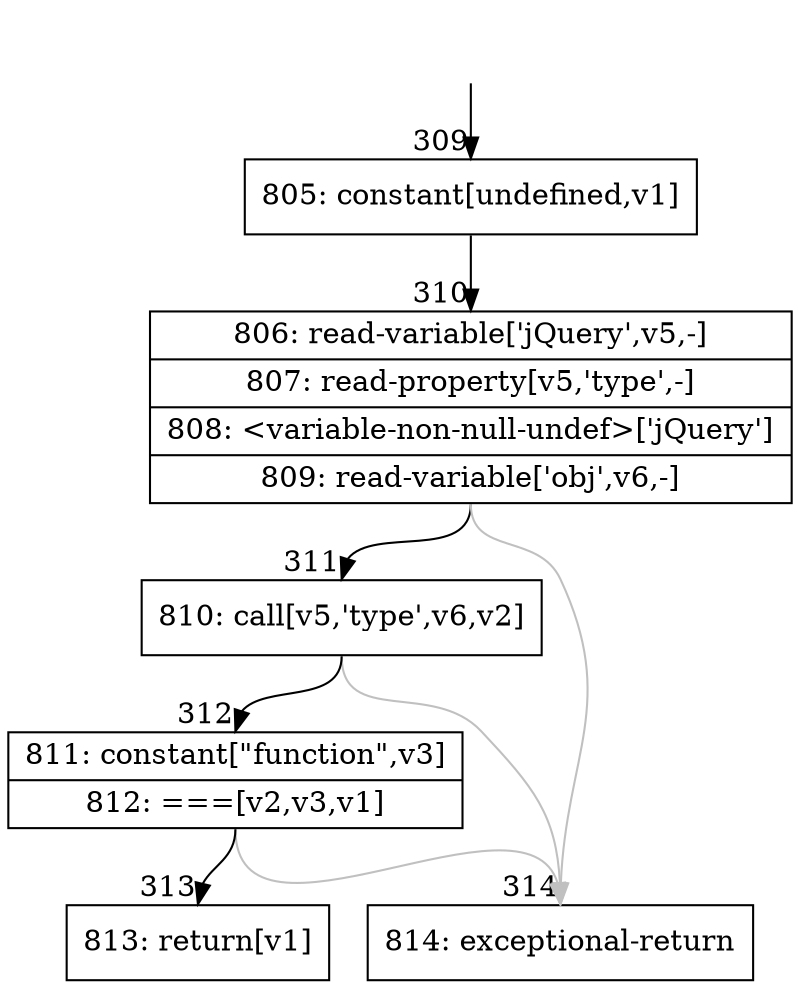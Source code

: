 digraph {
rankdir="TD"
BB_entry24[shape=none,label=""];
BB_entry24 -> BB309 [tailport=s, headport=n, headlabel="    309"]
BB309 [shape=record label="{805: constant[undefined,v1]}" ] 
BB309 -> BB310 [tailport=s, headport=n, headlabel="      310"]
BB310 [shape=record label="{806: read-variable['jQuery',v5,-]|807: read-property[v5,'type',-]|808: \<variable-non-null-undef\>['jQuery']|809: read-variable['obj',v6,-]}" ] 
BB310 -> BB311 [tailport=s, headport=n, headlabel="      311"]
BB310 -> BB314 [tailport=s, headport=n, color=gray, headlabel="      314"]
BB311 [shape=record label="{810: call[v5,'type',v6,v2]}" ] 
BB311 -> BB312 [tailport=s, headport=n, headlabel="      312"]
BB311 -> BB314 [tailport=s, headport=n, color=gray]
BB312 [shape=record label="{811: constant[\"function\",v3]|812: ===[v2,v3,v1]}" ] 
BB312 -> BB313 [tailport=s, headport=n, headlabel="      313"]
BB312 -> BB314 [tailport=s, headport=n, color=gray]
BB313 [shape=record label="{813: return[v1]}" ] 
BB314 [shape=record label="{814: exceptional-return}" ] 
}
